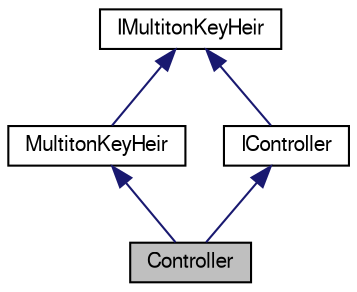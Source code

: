 digraph G
{
  edge [fontname="FreeSans",fontsize="10",labelfontname="FreeSans",labelfontsize="10"];
  node [fontname="FreeSans",fontsize="10",shape=record];
  Node1 [label="Controller",height=0.2,width=0.4,color="black", fillcolor="grey75", style="filled" fontcolor="black"];
  Node2 -> Node1 [dir=back,color="midnightblue",fontsize="10",style="solid",fontname="FreeSans"];
  Node2 [label="MultitonKeyHeir",height=0.2,width=0.4,color="black", fillcolor="white", style="filled",URL="$class_multiton_key_heir.html",tooltip="Multiton key holding class."];
  Node3 -> Node2 [dir=back,color="midnightblue",fontsize="10",style="solid",fontname="FreeSans"];
  Node3 [label="IMultitonKeyHeir",height=0.2,width=0.4,color="black", fillcolor="white", style="filled",URL="$class_i_multiton_key_heir.html",tooltip="Contains a multiton key."];
  Node4 -> Node1 [dir=back,color="midnightblue",fontsize="10",style="solid",fontname="FreeSans"];
  Node4 [label="IController",height=0.2,width=0.4,color="black", fillcolor="white", style="filled",URL="$class_i_controller.html",tooltip="The interface definition for a PureMVC Controller."];
  Node3 -> Node4 [dir=back,color="midnightblue",fontsize="10",style="solid",fontname="FreeSans"];
}
